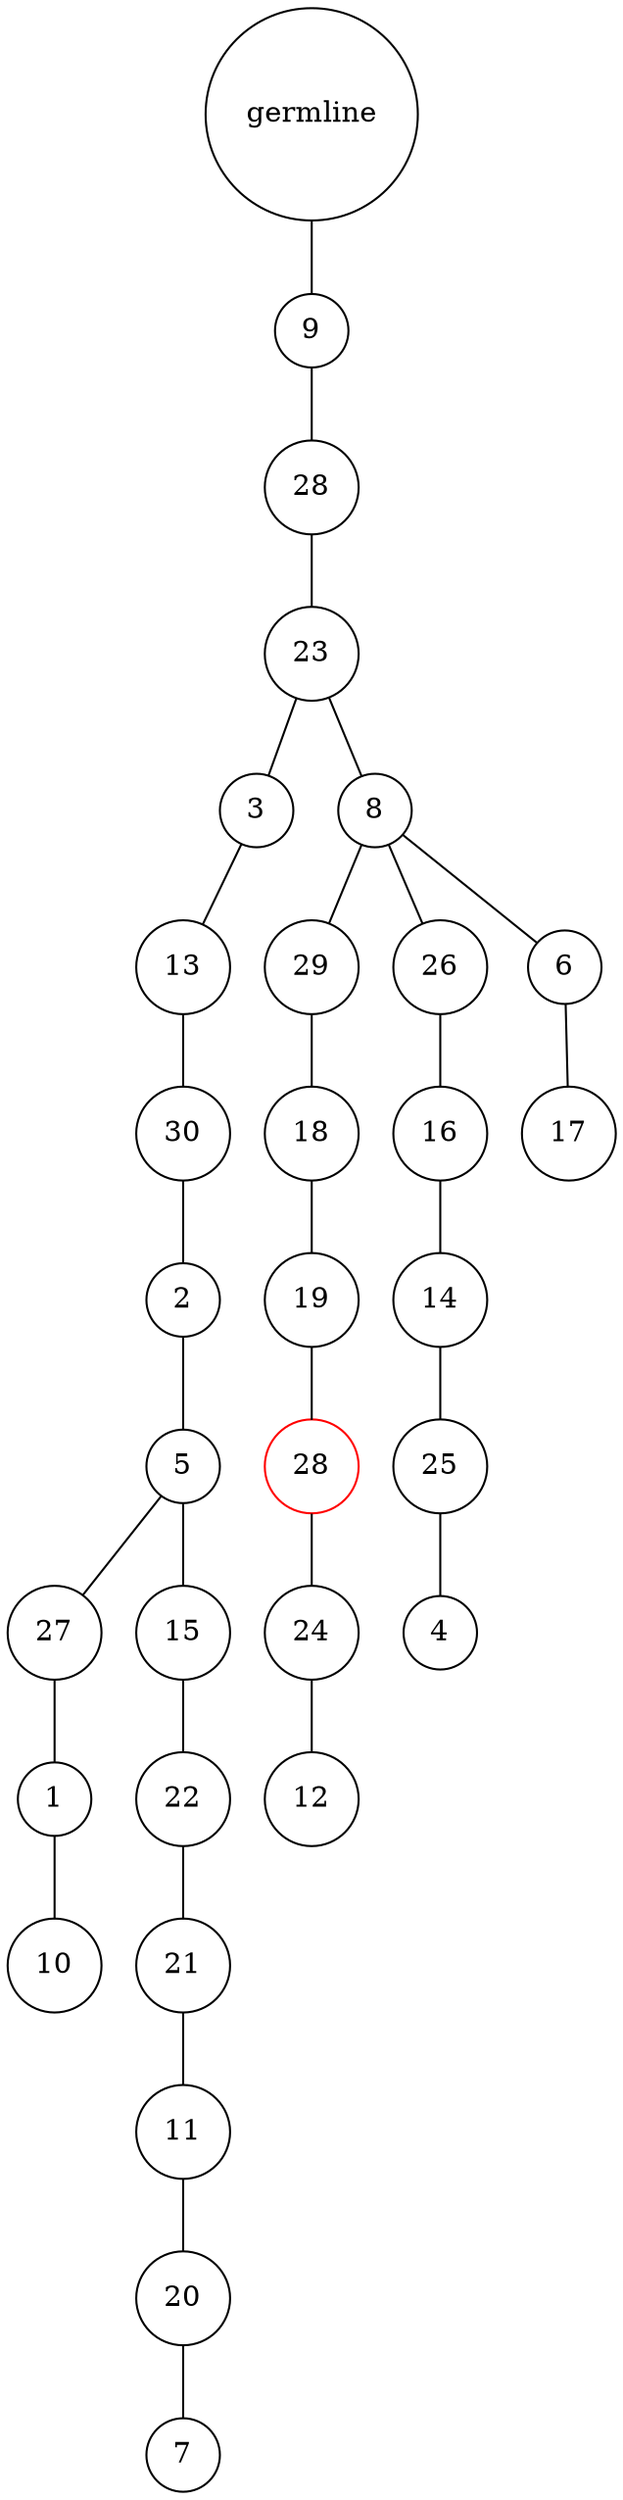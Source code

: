 graph {
	rankdir=UD;
	splines=line;
	node [shape=circle]
	"0x7f21888f3a60" [label="germline"];
	"0x7f21888f3a90" [label="9"];
	"0x7f21888f3a60" -- "0x7f21888f3a90" ;
	"0x7f21888f3ac0" [label="28"];
	"0x7f21888f3a90" -- "0x7f21888f3ac0" ;
	"0x7f21888f3af0" [label="23"];
	"0x7f21888f3ac0" -- "0x7f21888f3af0" ;
	"0x7f21888f3b20" [label="3"];
	"0x7f21888f3af0" -- "0x7f21888f3b20" ;
	"0x7f21888f3b50" [label="13"];
	"0x7f21888f3b20" -- "0x7f21888f3b50" ;
	"0x7f21888f3b80" [label="30"];
	"0x7f21888f3b50" -- "0x7f21888f3b80" ;
	"0x7f21888f3bb0" [label="2"];
	"0x7f21888f3b80" -- "0x7f21888f3bb0" ;
	"0x7f21888f3be0" [label="5"];
	"0x7f21888f3bb0" -- "0x7f21888f3be0" ;
	"0x7f21888f3c10" [label="27"];
	"0x7f21888f3be0" -- "0x7f21888f3c10" ;
	"0x7f21888f3c40" [label="1"];
	"0x7f21888f3c10" -- "0x7f21888f3c40" ;
	"0x7f21888f3c70" [label="10"];
	"0x7f21888f3c40" -- "0x7f21888f3c70" ;
	"0x7f21888f3ca0" [label="15"];
	"0x7f21888f3be0" -- "0x7f21888f3ca0" ;
	"0x7f21888f3cd0" [label="22"];
	"0x7f21888f3ca0" -- "0x7f21888f3cd0" ;
	"0x7f21888f3d00" [label="21"];
	"0x7f21888f3cd0" -- "0x7f21888f3d00" ;
	"0x7f21888f3d30" [label="11"];
	"0x7f21888f3d00" -- "0x7f21888f3d30" ;
	"0x7f21888f3d60" [label="20"];
	"0x7f21888f3d30" -- "0x7f21888f3d60" ;
	"0x7f21888f3d90" [label="7"];
	"0x7f21888f3d60" -- "0x7f21888f3d90" ;
	"0x7f21888f3dc0" [label="8"];
	"0x7f21888f3af0" -- "0x7f21888f3dc0" ;
	"0x7f21888f3df0" [label="29"];
	"0x7f21888f3dc0" -- "0x7f21888f3df0" ;
	"0x7f21888f3e20" [label="18"];
	"0x7f21888f3df0" -- "0x7f21888f3e20" ;
	"0x7f21888f3e50" [label="19"];
	"0x7f21888f3e20" -- "0x7f21888f3e50" ;
	"0x7f21888f3e80" [label="28",color="red"];
	"0x7f21888f3e50" -- "0x7f21888f3e80" ;
	"0x7f21888f3eb0" [label="24"];
	"0x7f21888f3e80" -- "0x7f21888f3eb0" ;
	"0x7f21888f3ee0" [label="12"];
	"0x7f21888f3eb0" -- "0x7f21888f3ee0" ;
	"0x7f21888f3f10" [label="26"];
	"0x7f21888f3dc0" -- "0x7f21888f3f10" ;
	"0x7f21888f3f40" [label="16"];
	"0x7f21888f3f10" -- "0x7f21888f3f40" ;
	"0x7f21888f3f70" [label="14"];
	"0x7f21888f3f40" -- "0x7f21888f3f70" ;
	"0x7f21888f3fa0" [label="25"];
	"0x7f21888f3f70" -- "0x7f21888f3fa0" ;
	"0x7f21888f3fd0" [label="4"];
	"0x7f21888f3fa0" -- "0x7f21888f3fd0" ;
	"0x7f2188883040" [label="6"];
	"0x7f21888f3dc0" -- "0x7f2188883040" ;
	"0x7f2188883070" [label="17"];
	"0x7f2188883040" -- "0x7f2188883070" ;
}
